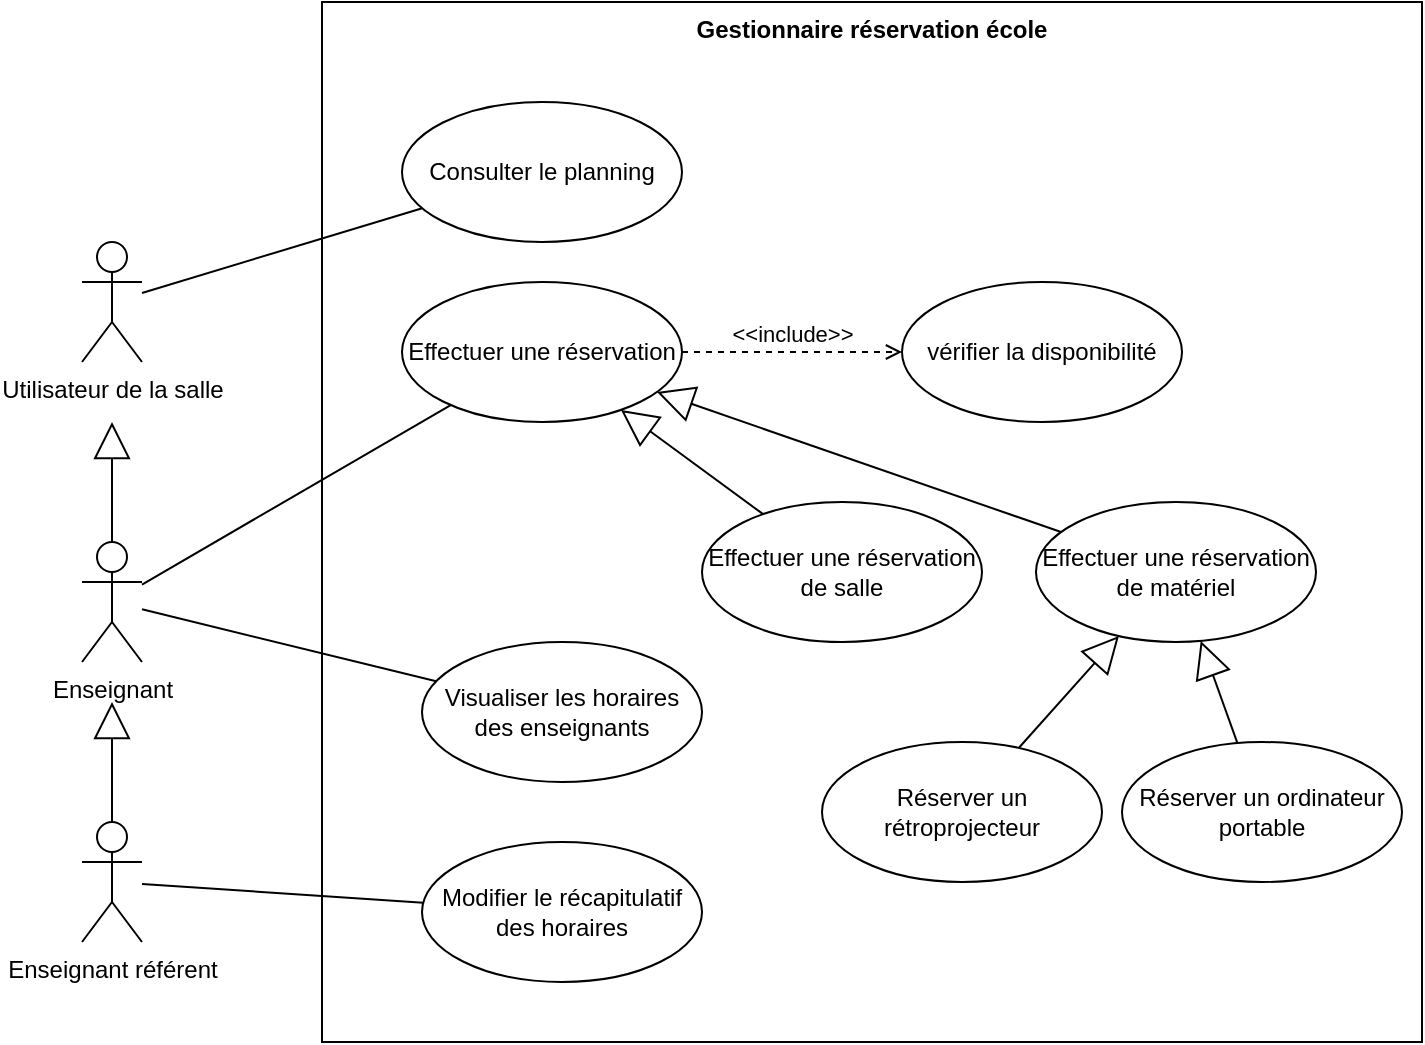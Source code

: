 <mxfile version="24.8.0">
  <diagram name="Page-1" id="WURP3wtdlC6Z2DZvnkS1">
    <mxGraphModel dx="1134" dy="830" grid="1" gridSize="10" guides="1" tooltips="1" connect="1" arrows="1" fold="1" page="1" pageScale="1" pageWidth="827" pageHeight="1169" math="0" shadow="0">
      <root>
        <mxCell id="0" />
        <mxCell id="1" parent="0" />
        <mxCell id="Vfg6PGqvxrUxQ2yf7E1E-4" value="Gestionnaire réservation école" style="shape=rect;html=1;verticalAlign=top;fontStyle=1;whiteSpace=wrap;align=center;" vertex="1" parent="1">
          <mxGeometry x="470" y="110" width="550" height="520" as="geometry" />
        </mxCell>
        <mxCell id="Vfg6PGqvxrUxQ2yf7E1E-13" style="rounded=0;orthogonalLoop=1;jettySize=auto;html=1;endArrow=none;endFill=0;" edge="1" parent="1" source="Vfg6PGqvxrUxQ2yf7E1E-1" target="Vfg6PGqvxrUxQ2yf7E1E-9">
          <mxGeometry relative="1" as="geometry" />
        </mxCell>
        <mxCell id="Vfg6PGqvxrUxQ2yf7E1E-1" value="Utilisateur de la salle" style="shape=umlActor;verticalLabelPosition=bottom;verticalAlign=top;html=1;outlineConnect=0;" vertex="1" parent="1">
          <mxGeometry x="350" y="230" width="30" height="60" as="geometry" />
        </mxCell>
        <mxCell id="Vfg6PGqvxrUxQ2yf7E1E-16" style="rounded=0;orthogonalLoop=1;jettySize=auto;html=1;endArrow=none;endFill=0;" edge="1" parent="1" source="Vfg6PGqvxrUxQ2yf7E1E-2" target="Vfg6PGqvxrUxQ2yf7E1E-8">
          <mxGeometry relative="1" as="geometry" />
        </mxCell>
        <mxCell id="Vfg6PGqvxrUxQ2yf7E1E-2" value="Enseignant référent" style="shape=umlActor;verticalLabelPosition=bottom;verticalAlign=top;html=1;outlineConnect=0;" vertex="1" parent="1">
          <mxGeometry x="350" y="520" width="30" height="60" as="geometry" />
        </mxCell>
        <mxCell id="Vfg6PGqvxrUxQ2yf7E1E-14" style="rounded=0;orthogonalLoop=1;jettySize=auto;html=1;endArrow=none;endFill=0;" edge="1" parent="1" source="Vfg6PGqvxrUxQ2yf7E1E-3" target="Vfg6PGqvxrUxQ2yf7E1E-5">
          <mxGeometry relative="1" as="geometry" />
        </mxCell>
        <mxCell id="Vfg6PGqvxrUxQ2yf7E1E-15" style="rounded=0;orthogonalLoop=1;jettySize=auto;html=1;endArrow=none;endFill=0;" edge="1" parent="1" source="Vfg6PGqvxrUxQ2yf7E1E-3" target="Vfg6PGqvxrUxQ2yf7E1E-7">
          <mxGeometry relative="1" as="geometry" />
        </mxCell>
        <mxCell id="Vfg6PGqvxrUxQ2yf7E1E-3" value="Enseignant" style="shape=umlActor;verticalLabelPosition=bottom;verticalAlign=top;html=1;outlineConnect=0;" vertex="1" parent="1">
          <mxGeometry x="350" y="380" width="30" height="60" as="geometry" />
        </mxCell>
        <mxCell id="Vfg6PGqvxrUxQ2yf7E1E-5" value="Effectuer une réservation" style="ellipse;whiteSpace=wrap;html=1;" vertex="1" parent="1">
          <mxGeometry x="510" y="250" width="140" height="70" as="geometry" />
        </mxCell>
        <mxCell id="Vfg6PGqvxrUxQ2yf7E1E-6" value="vérifier la disponibilité" style="ellipse;whiteSpace=wrap;html=1;" vertex="1" parent="1">
          <mxGeometry x="760" y="250" width="140" height="70" as="geometry" />
        </mxCell>
        <mxCell id="Vfg6PGqvxrUxQ2yf7E1E-7" value="Visualiser les horaires des enseignants" style="ellipse;whiteSpace=wrap;html=1;" vertex="1" parent="1">
          <mxGeometry x="520" y="430" width="140" height="70" as="geometry" />
        </mxCell>
        <mxCell id="Vfg6PGqvxrUxQ2yf7E1E-8" value="Modifier le récapitulatif des horaires" style="ellipse;whiteSpace=wrap;html=1;" vertex="1" parent="1">
          <mxGeometry x="520" y="530" width="140" height="70" as="geometry" />
        </mxCell>
        <mxCell id="Vfg6PGqvxrUxQ2yf7E1E-9" value="Consulter le planning" style="ellipse;whiteSpace=wrap;html=1;" vertex="1" parent="1">
          <mxGeometry x="510" y="160" width="140" height="70" as="geometry" />
        </mxCell>
        <mxCell id="Vfg6PGqvxrUxQ2yf7E1E-10" value="" style="endArrow=block;endSize=16;endFill=0;html=1;rounded=0;" edge="1" parent="1" source="Vfg6PGqvxrUxQ2yf7E1E-2">
          <mxGeometry x="-0.25" width="160" relative="1" as="geometry">
            <mxPoint x="430" y="440" as="sourcePoint" />
            <mxPoint x="365" y="460" as="targetPoint" />
            <mxPoint as="offset" />
          </mxGeometry>
        </mxCell>
        <mxCell id="Vfg6PGqvxrUxQ2yf7E1E-12" value="" style="endArrow=block;endSize=16;endFill=0;html=1;rounded=0;exitX=0.5;exitY=0;exitDx=0;exitDy=0;exitPerimeter=0;" edge="1" parent="1" source="Vfg6PGqvxrUxQ2yf7E1E-3">
          <mxGeometry x="-0.25" width="160" relative="1" as="geometry">
            <mxPoint x="365" y="390" as="sourcePoint" />
            <mxPoint x="365" y="320" as="targetPoint" />
            <mxPoint as="offset" />
          </mxGeometry>
        </mxCell>
        <mxCell id="Vfg6PGqvxrUxQ2yf7E1E-17" value="&amp;lt;&amp;lt;include&amp;gt;&amp;gt;" style="html=1;verticalAlign=bottom;labelBackgroundColor=none;endArrow=open;endFill=0;dashed=1;rounded=0;" edge="1" parent="1" source="Vfg6PGqvxrUxQ2yf7E1E-5" target="Vfg6PGqvxrUxQ2yf7E1E-6">
          <mxGeometry width="160" relative="1" as="geometry">
            <mxPoint x="460" y="410" as="sourcePoint" />
            <mxPoint x="620" y="410" as="targetPoint" />
          </mxGeometry>
        </mxCell>
        <mxCell id="Vfg6PGqvxrUxQ2yf7E1E-18" value="Effectuer une réservation&lt;div&gt;de salle&lt;/div&gt;" style="ellipse;whiteSpace=wrap;html=1;" vertex="1" parent="1">
          <mxGeometry x="660" y="360" width="140" height="70" as="geometry" />
        </mxCell>
        <mxCell id="Vfg6PGqvxrUxQ2yf7E1E-19" value="Effectuer une réservation&lt;div&gt;de matériel&lt;/div&gt;" style="ellipse;whiteSpace=wrap;html=1;" vertex="1" parent="1">
          <mxGeometry x="827" y="360" width="140" height="70" as="geometry" />
        </mxCell>
        <mxCell id="Vfg6PGqvxrUxQ2yf7E1E-20" value="" style="endArrow=block;endSize=16;endFill=0;html=1;rounded=0;" edge="1" parent="1" source="Vfg6PGqvxrUxQ2yf7E1E-18" target="Vfg6PGqvxrUxQ2yf7E1E-5">
          <mxGeometry x="-0.25" width="160" relative="1" as="geometry">
            <mxPoint x="680" y="390" as="sourcePoint" />
            <mxPoint x="680" y="330" as="targetPoint" />
            <mxPoint as="offset" />
          </mxGeometry>
        </mxCell>
        <mxCell id="Vfg6PGqvxrUxQ2yf7E1E-21" value="" style="endArrow=block;endSize=16;endFill=0;html=1;rounded=0;" edge="1" parent="1" source="Vfg6PGqvxrUxQ2yf7E1E-19" target="Vfg6PGqvxrUxQ2yf7E1E-5">
          <mxGeometry x="-0.25" width="160" relative="1" as="geometry">
            <mxPoint x="700" y="376" as="sourcePoint" />
            <mxPoint x="629" y="324" as="targetPoint" />
            <mxPoint as="offset" />
          </mxGeometry>
        </mxCell>
        <mxCell id="Vfg6PGqvxrUxQ2yf7E1E-22" value="Réserver un rétroprojecteur" style="ellipse;whiteSpace=wrap;html=1;" vertex="1" parent="1">
          <mxGeometry x="720" y="480" width="140" height="70" as="geometry" />
        </mxCell>
        <mxCell id="Vfg6PGqvxrUxQ2yf7E1E-23" value="Réserver un ordinateur portable" style="ellipse;whiteSpace=wrap;html=1;" vertex="1" parent="1">
          <mxGeometry x="870" y="480" width="140" height="70" as="geometry" />
        </mxCell>
        <mxCell id="Vfg6PGqvxrUxQ2yf7E1E-24" value="" style="endArrow=block;endSize=16;endFill=0;html=1;rounded=0;" edge="1" parent="1" source="Vfg6PGqvxrUxQ2yf7E1E-22" target="Vfg6PGqvxrUxQ2yf7E1E-19">
          <mxGeometry x="-0.25" width="160" relative="1" as="geometry">
            <mxPoint x="700" y="376" as="sourcePoint" />
            <mxPoint x="629" y="324" as="targetPoint" />
            <mxPoint as="offset" />
          </mxGeometry>
        </mxCell>
        <mxCell id="Vfg6PGqvxrUxQ2yf7E1E-25" value="" style="endArrow=block;endSize=16;endFill=0;html=1;rounded=0;" edge="1" parent="1" source="Vfg6PGqvxrUxQ2yf7E1E-23" target="Vfg6PGqvxrUxQ2yf7E1E-19">
          <mxGeometry x="-0.25" width="160" relative="1" as="geometry">
            <mxPoint x="700" y="376" as="sourcePoint" />
            <mxPoint x="629" y="324" as="targetPoint" />
            <mxPoint as="offset" />
          </mxGeometry>
        </mxCell>
      </root>
    </mxGraphModel>
  </diagram>
</mxfile>
